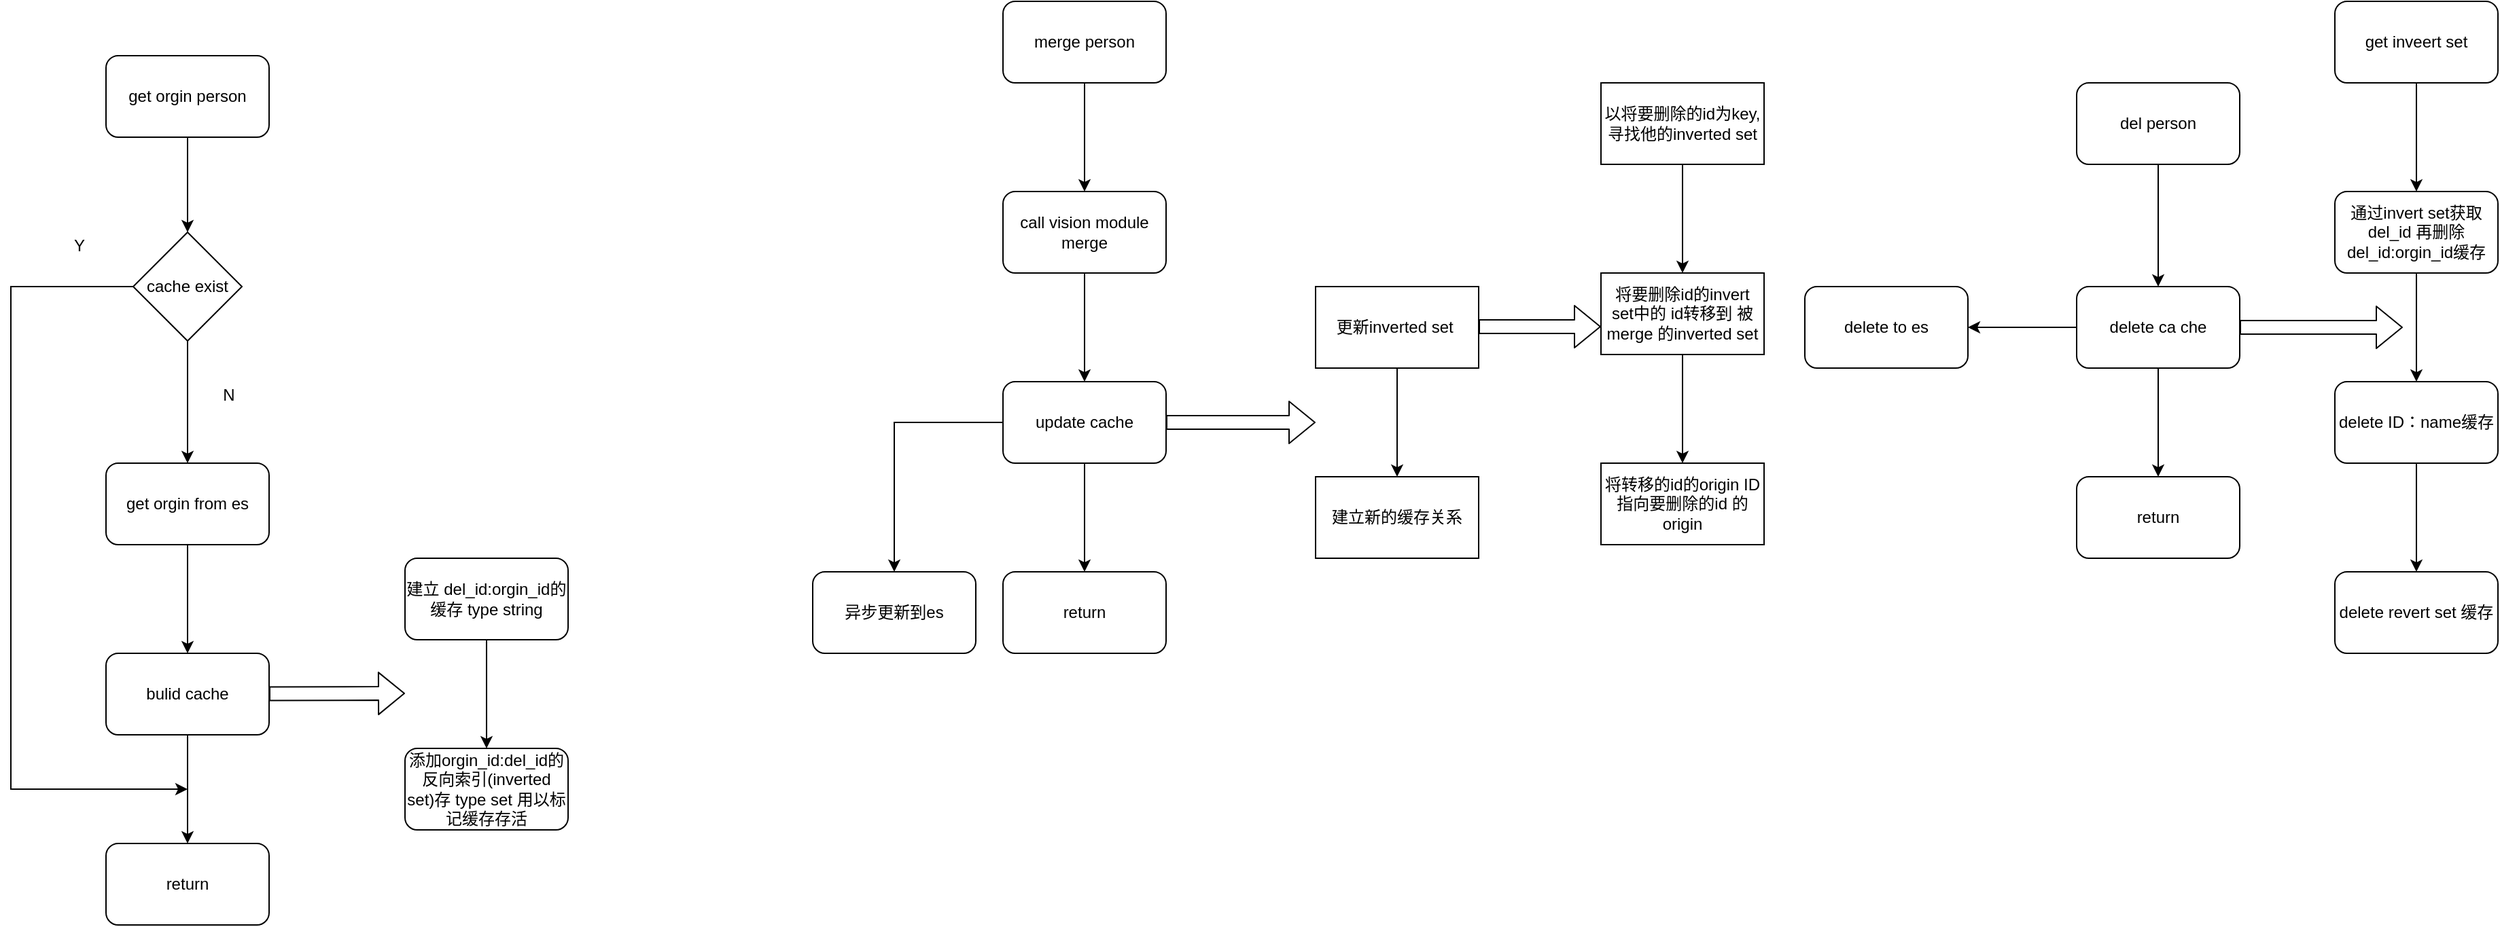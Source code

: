 <mxfile version="15.6.8" type="github">
  <diagram id="KbWu_jmLlaJrOJanSZCp" name="Page-1">
    <mxGraphModel dx="946" dy="613" grid="1" gridSize="10" guides="1" tooltips="1" connect="1" arrows="1" fold="1" page="1" pageScale="1" pageWidth="2339" pageHeight="3300" math="0" shadow="0">
      <root>
        <mxCell id="0" />
        <mxCell id="1" parent="0" />
        <mxCell id="FaUCYpH1xtSCSybZSyPg-3" value="" style="edgeStyle=orthogonalEdgeStyle;rounded=0;orthogonalLoop=1;jettySize=auto;html=1;" parent="1" source="FaUCYpH1xtSCSybZSyPg-1" target="FaUCYpH1xtSCSybZSyPg-2" edge="1">
          <mxGeometry relative="1" as="geometry" />
        </mxCell>
        <mxCell id="FaUCYpH1xtSCSybZSyPg-1" value="get orgin person" style="rounded=1;whiteSpace=wrap;html=1;" parent="1" vertex="1">
          <mxGeometry x="120" y="360" width="120" height="60" as="geometry" />
        </mxCell>
        <mxCell id="FaUCYpH1xtSCSybZSyPg-5" value="" style="edgeStyle=orthogonalEdgeStyle;rounded=0;orthogonalLoop=1;jettySize=auto;html=1;" parent="1" source="FaUCYpH1xtSCSybZSyPg-2" target="FaUCYpH1xtSCSybZSyPg-4" edge="1">
          <mxGeometry relative="1" as="geometry" />
        </mxCell>
        <mxCell id="FaUCYpH1xtSCSybZSyPg-19" style="edgeStyle=orthogonalEdgeStyle;rounded=0;orthogonalLoop=1;jettySize=auto;html=1;exitX=0;exitY=0.5;exitDx=0;exitDy=0;" parent="1" source="FaUCYpH1xtSCSybZSyPg-2" edge="1">
          <mxGeometry relative="1" as="geometry">
            <Array as="points">
              <mxPoint x="50" y="530" />
              <mxPoint x="50" y="900" />
              <mxPoint x="120" y="900" />
            </Array>
            <mxPoint x="180" y="900" as="targetPoint" />
          </mxGeometry>
        </mxCell>
        <mxCell id="FaUCYpH1xtSCSybZSyPg-2" value="cache exist" style="rhombus;whiteSpace=wrap;html=1;rounded=0;" parent="1" vertex="1">
          <mxGeometry x="140" y="490" width="80" height="80" as="geometry" />
        </mxCell>
        <mxCell id="FaUCYpH1xtSCSybZSyPg-8" value="" style="edgeStyle=orthogonalEdgeStyle;rounded=0;orthogonalLoop=1;jettySize=auto;html=1;" parent="1" source="FaUCYpH1xtSCSybZSyPg-4" target="FaUCYpH1xtSCSybZSyPg-7" edge="1">
          <mxGeometry relative="1" as="geometry" />
        </mxCell>
        <mxCell id="FaUCYpH1xtSCSybZSyPg-4" value="get orgin from es&lt;br&gt;" style="whiteSpace=wrap;html=1;rounded=1;" parent="1" vertex="1">
          <mxGeometry x="120" y="660" width="120" height="60" as="geometry" />
        </mxCell>
        <mxCell id="FaUCYpH1xtSCSybZSyPg-6" value="N" style="text;html=1;align=center;verticalAlign=middle;resizable=0;points=[];autosize=1;" parent="1" vertex="1">
          <mxGeometry x="200" y="600" width="20" height="20" as="geometry" />
        </mxCell>
        <mxCell id="FaUCYpH1xtSCSybZSyPg-18" value="" style="edgeStyle=orthogonalEdgeStyle;rounded=0;orthogonalLoop=1;jettySize=auto;html=1;" parent="1" source="FaUCYpH1xtSCSybZSyPg-7" target="FaUCYpH1xtSCSybZSyPg-17" edge="1">
          <mxGeometry relative="1" as="geometry" />
        </mxCell>
        <mxCell id="FaUCYpH1xtSCSybZSyPg-7" value="bulid cache&lt;br&gt;" style="whiteSpace=wrap;html=1;rounded=1;" parent="1" vertex="1">
          <mxGeometry x="120" y="800" width="120" height="60" as="geometry" />
        </mxCell>
        <mxCell id="FaUCYpH1xtSCSybZSyPg-14" value="" style="edgeStyle=orthogonalEdgeStyle;rounded=0;orthogonalLoop=1;jettySize=auto;html=1;" parent="1" source="FaUCYpH1xtSCSybZSyPg-11" target="FaUCYpH1xtSCSybZSyPg-13" edge="1">
          <mxGeometry relative="1" as="geometry" />
        </mxCell>
        <mxCell id="FaUCYpH1xtSCSybZSyPg-11" value="建立 del_id:orgin_id的缓存 type string&lt;br&gt;" style="whiteSpace=wrap;html=1;rounded=1;" parent="1" vertex="1">
          <mxGeometry x="340" y="730" width="120" height="60" as="geometry" />
        </mxCell>
        <mxCell id="FaUCYpH1xtSCSybZSyPg-13" value="添加orgin_id:del_id的反向索引(inverted set)存 type set 用以标记缓存存活" style="whiteSpace=wrap;html=1;rounded=1;" parent="1" vertex="1">
          <mxGeometry x="340" y="870" width="120" height="60" as="geometry" />
        </mxCell>
        <mxCell id="FaUCYpH1xtSCSybZSyPg-16" value="" style="shape=flexArrow;endArrow=classic;html=1;" parent="1" source="FaUCYpH1xtSCSybZSyPg-7" edge="1">
          <mxGeometry width="50" height="50" relative="1" as="geometry">
            <mxPoint x="270" y="829.5" as="sourcePoint" />
            <mxPoint x="340" y="829.5" as="targetPoint" />
          </mxGeometry>
        </mxCell>
        <mxCell id="FaUCYpH1xtSCSybZSyPg-17" value="return" style="whiteSpace=wrap;html=1;rounded=1;" parent="1" vertex="1">
          <mxGeometry x="120" y="940" width="120" height="60" as="geometry" />
        </mxCell>
        <mxCell id="FaUCYpH1xtSCSybZSyPg-20" value="Y" style="text;html=1;align=center;verticalAlign=middle;resizable=0;points=[];autosize=1;" parent="1" vertex="1">
          <mxGeometry x="90" y="490" width="20" height="20" as="geometry" />
        </mxCell>
        <mxCell id="FaUCYpH1xtSCSybZSyPg-24" value="" style="edgeStyle=orthogonalEdgeStyle;rounded=0;orthogonalLoop=1;jettySize=auto;html=1;" parent="1" source="FaUCYpH1xtSCSybZSyPg-22" target="FaUCYpH1xtSCSybZSyPg-23" edge="1">
          <mxGeometry relative="1" as="geometry" />
        </mxCell>
        <mxCell id="FaUCYpH1xtSCSybZSyPg-22" value="merge person&lt;br&gt;" style="rounded=1;whiteSpace=wrap;html=1;" parent="1" vertex="1">
          <mxGeometry x="780" y="320" width="120" height="60" as="geometry" />
        </mxCell>
        <mxCell id="FaUCYpH1xtSCSybZSyPg-26" value="" style="edgeStyle=orthogonalEdgeStyle;rounded=0;orthogonalLoop=1;jettySize=auto;html=1;" parent="1" source="FaUCYpH1xtSCSybZSyPg-23" target="FaUCYpH1xtSCSybZSyPg-25" edge="1">
          <mxGeometry relative="1" as="geometry" />
        </mxCell>
        <mxCell id="FaUCYpH1xtSCSybZSyPg-23" value="call vision module merge" style="whiteSpace=wrap;html=1;rounded=1;" parent="1" vertex="1">
          <mxGeometry x="780" y="460" width="120" height="60" as="geometry" />
        </mxCell>
        <mxCell id="FaUCYpH1xtSCSybZSyPg-28" value="" style="edgeStyle=orthogonalEdgeStyle;rounded=0;orthogonalLoop=1;jettySize=auto;html=1;" parent="1" source="FaUCYpH1xtSCSybZSyPg-25" target="FaUCYpH1xtSCSybZSyPg-27" edge="1">
          <mxGeometry relative="1" as="geometry" />
        </mxCell>
        <mxCell id="FaUCYpH1xtSCSybZSyPg-40" value="" style="edgeStyle=orthogonalEdgeStyle;rounded=0;orthogonalLoop=1;jettySize=auto;html=1;" parent="1" source="FaUCYpH1xtSCSybZSyPg-25" target="FaUCYpH1xtSCSybZSyPg-39" edge="1">
          <mxGeometry relative="1" as="geometry" />
        </mxCell>
        <mxCell id="FaUCYpH1xtSCSybZSyPg-25" value="update cache" style="whiteSpace=wrap;html=1;rounded=1;" parent="1" vertex="1">
          <mxGeometry x="780" y="600" width="120" height="60" as="geometry" />
        </mxCell>
        <mxCell id="FaUCYpH1xtSCSybZSyPg-27" value="异步更新到es" style="whiteSpace=wrap;html=1;rounded=1;" parent="1" vertex="1">
          <mxGeometry x="640" y="740" width="120" height="60" as="geometry" />
        </mxCell>
        <mxCell id="FaUCYpH1xtSCSybZSyPg-31" value="" style="edgeStyle=orthogonalEdgeStyle;rounded=0;orthogonalLoop=1;jettySize=auto;html=1;" parent="1" source="FaUCYpH1xtSCSybZSyPg-29" target="FaUCYpH1xtSCSybZSyPg-30" edge="1">
          <mxGeometry relative="1" as="geometry" />
        </mxCell>
        <mxCell id="FaUCYpH1xtSCSybZSyPg-29" value="更新inverted set&amp;nbsp;" style="whiteSpace=wrap;html=1;" parent="1" vertex="1">
          <mxGeometry x="1010" y="530" width="120" height="60" as="geometry" />
        </mxCell>
        <mxCell id="FaUCYpH1xtSCSybZSyPg-30" value="建立新的缓存关系" style="whiteSpace=wrap;html=1;" parent="1" vertex="1">
          <mxGeometry x="1010" y="670" width="120" height="60" as="geometry" />
        </mxCell>
        <mxCell id="FaUCYpH1xtSCSybZSyPg-32" value="" style="shape=flexArrow;endArrow=classic;html=1;exitX=1;exitY=0.5;exitDx=0;exitDy=0;" parent="1" source="FaUCYpH1xtSCSybZSyPg-25" edge="1">
          <mxGeometry width="50" height="50" relative="1" as="geometry">
            <mxPoint x="950" y="660" as="sourcePoint" />
            <mxPoint x="1010" y="630" as="targetPoint" />
          </mxGeometry>
        </mxCell>
        <mxCell id="FaUCYpH1xtSCSybZSyPg-33" value="" style="shape=flexArrow;endArrow=classic;html=1;" parent="1" edge="1">
          <mxGeometry width="50" height="50" relative="1" as="geometry">
            <mxPoint x="1130" y="559.5" as="sourcePoint" />
            <mxPoint x="1220" y="559.5" as="targetPoint" />
          </mxGeometry>
        </mxCell>
        <mxCell id="FaUCYpH1xtSCSybZSyPg-36" value="" style="edgeStyle=orthogonalEdgeStyle;rounded=0;orthogonalLoop=1;jettySize=auto;html=1;" parent="1" source="FaUCYpH1xtSCSybZSyPg-34" target="FaUCYpH1xtSCSybZSyPg-35" edge="1">
          <mxGeometry relative="1" as="geometry" />
        </mxCell>
        <mxCell id="FaUCYpH1xtSCSybZSyPg-34" value="以将要删除的id为key,寻找他的inverted set" style="rounded=0;whiteSpace=wrap;html=1;" parent="1" vertex="1">
          <mxGeometry x="1220" y="380" width="120" height="60" as="geometry" />
        </mxCell>
        <mxCell id="FaUCYpH1xtSCSybZSyPg-38" value="" style="edgeStyle=orthogonalEdgeStyle;rounded=0;orthogonalLoop=1;jettySize=auto;html=1;" parent="1" source="FaUCYpH1xtSCSybZSyPg-35" target="FaUCYpH1xtSCSybZSyPg-37" edge="1">
          <mxGeometry relative="1" as="geometry" />
        </mxCell>
        <mxCell id="FaUCYpH1xtSCSybZSyPg-35" value="将要删除id的invert set中的 id转移到 被merge 的inverted set" style="whiteSpace=wrap;html=1;rounded=0;" parent="1" vertex="1">
          <mxGeometry x="1220" y="520" width="120" height="60" as="geometry" />
        </mxCell>
        <mxCell id="FaUCYpH1xtSCSybZSyPg-37" value="将转移的id的origin ID指向要删除的id 的origin" style="whiteSpace=wrap;html=1;rounded=0;" parent="1" vertex="1">
          <mxGeometry x="1220" y="660" width="120" height="60" as="geometry" />
        </mxCell>
        <mxCell id="FaUCYpH1xtSCSybZSyPg-39" value="return" style="whiteSpace=wrap;html=1;rounded=1;" parent="1" vertex="1">
          <mxGeometry x="780" y="740" width="120" height="60" as="geometry" />
        </mxCell>
        <mxCell id="FaUCYpH1xtSCSybZSyPg-48" value="" style="edgeStyle=orthogonalEdgeStyle;rounded=0;orthogonalLoop=1;jettySize=auto;html=1;" parent="1" source="FaUCYpH1xtSCSybZSyPg-42" target="FaUCYpH1xtSCSybZSyPg-47" edge="1">
          <mxGeometry relative="1" as="geometry" />
        </mxCell>
        <mxCell id="FaUCYpH1xtSCSybZSyPg-42" value="del person" style="rounded=1;whiteSpace=wrap;html=1;" parent="1" vertex="1">
          <mxGeometry x="1570" y="380" width="120" height="60" as="geometry" />
        </mxCell>
        <mxCell id="FaUCYpH1xtSCSybZSyPg-46" value="" style="edgeStyle=orthogonalEdgeStyle;rounded=0;orthogonalLoop=1;jettySize=auto;html=1;" parent="1" source="FaUCYpH1xtSCSybZSyPg-43" target="FaUCYpH1xtSCSybZSyPg-45" edge="1">
          <mxGeometry relative="1" as="geometry" />
        </mxCell>
        <mxCell id="FaUCYpH1xtSCSybZSyPg-43" value="get inveert set&lt;br&gt;" style="whiteSpace=wrap;html=1;rounded=1;" parent="1" vertex="1">
          <mxGeometry x="1760" y="320" width="120" height="60" as="geometry" />
        </mxCell>
        <mxCell id="FaUCYpH1xtSCSybZSyPg-53" value="" style="edgeStyle=orthogonalEdgeStyle;rounded=0;orthogonalLoop=1;jettySize=auto;html=1;" parent="1" source="FaUCYpH1xtSCSybZSyPg-45" target="FaUCYpH1xtSCSybZSyPg-52" edge="1">
          <mxGeometry relative="1" as="geometry" />
        </mxCell>
        <mxCell id="FaUCYpH1xtSCSybZSyPg-45" value="通过invert set获取 del_id 再删除 del_id:orgin_id缓存" style="whiteSpace=wrap;html=1;rounded=1;" parent="1" vertex="1">
          <mxGeometry x="1760" y="460" width="120" height="60" as="geometry" />
        </mxCell>
        <mxCell id="FaUCYpH1xtSCSybZSyPg-50" value="" style="edgeStyle=orthogonalEdgeStyle;rounded=0;orthogonalLoop=1;jettySize=auto;html=1;" parent="1" source="FaUCYpH1xtSCSybZSyPg-47" target="FaUCYpH1xtSCSybZSyPg-49" edge="1">
          <mxGeometry relative="1" as="geometry" />
        </mxCell>
        <mxCell id="FaUCYpH1xtSCSybZSyPg-57" value="" style="edgeStyle=orthogonalEdgeStyle;rounded=0;orthogonalLoop=1;jettySize=auto;html=1;" parent="1" source="FaUCYpH1xtSCSybZSyPg-47" target="FaUCYpH1xtSCSybZSyPg-56" edge="1">
          <mxGeometry relative="1" as="geometry" />
        </mxCell>
        <mxCell id="FaUCYpH1xtSCSybZSyPg-47" value="delete ca che" style="rounded=1;whiteSpace=wrap;html=1;" parent="1" vertex="1">
          <mxGeometry x="1570" y="530" width="120" height="60" as="geometry" />
        </mxCell>
        <mxCell id="FaUCYpH1xtSCSybZSyPg-49" value="return&lt;br&gt;" style="whiteSpace=wrap;html=1;rounded=1;" parent="1" vertex="1">
          <mxGeometry x="1570" y="670" width="120" height="60" as="geometry" />
        </mxCell>
        <mxCell id="FaUCYpH1xtSCSybZSyPg-51" value="" style="shape=flexArrow;endArrow=classic;html=1;" parent="1" edge="1">
          <mxGeometry width="50" height="50" relative="1" as="geometry">
            <mxPoint x="1690" y="560" as="sourcePoint" />
            <mxPoint x="1810" y="560" as="targetPoint" />
          </mxGeometry>
        </mxCell>
        <mxCell id="FaUCYpH1xtSCSybZSyPg-55" value="" style="edgeStyle=orthogonalEdgeStyle;rounded=0;orthogonalLoop=1;jettySize=auto;html=1;" parent="1" source="FaUCYpH1xtSCSybZSyPg-52" target="FaUCYpH1xtSCSybZSyPg-54" edge="1">
          <mxGeometry relative="1" as="geometry" />
        </mxCell>
        <mxCell id="FaUCYpH1xtSCSybZSyPg-52" value="delete ID：name缓存" style="whiteSpace=wrap;html=1;rounded=1;" parent="1" vertex="1">
          <mxGeometry x="1760" y="600" width="120" height="60" as="geometry" />
        </mxCell>
        <mxCell id="FaUCYpH1xtSCSybZSyPg-54" value="delete revert set 缓存" style="whiteSpace=wrap;html=1;rounded=1;" parent="1" vertex="1">
          <mxGeometry x="1760" y="740" width="120" height="60" as="geometry" />
        </mxCell>
        <mxCell id="FaUCYpH1xtSCSybZSyPg-56" value="delete to es" style="whiteSpace=wrap;html=1;rounded=1;" parent="1" vertex="1">
          <mxGeometry x="1370" y="530" width="120" height="60" as="geometry" />
        </mxCell>
      </root>
    </mxGraphModel>
  </diagram>
</mxfile>

